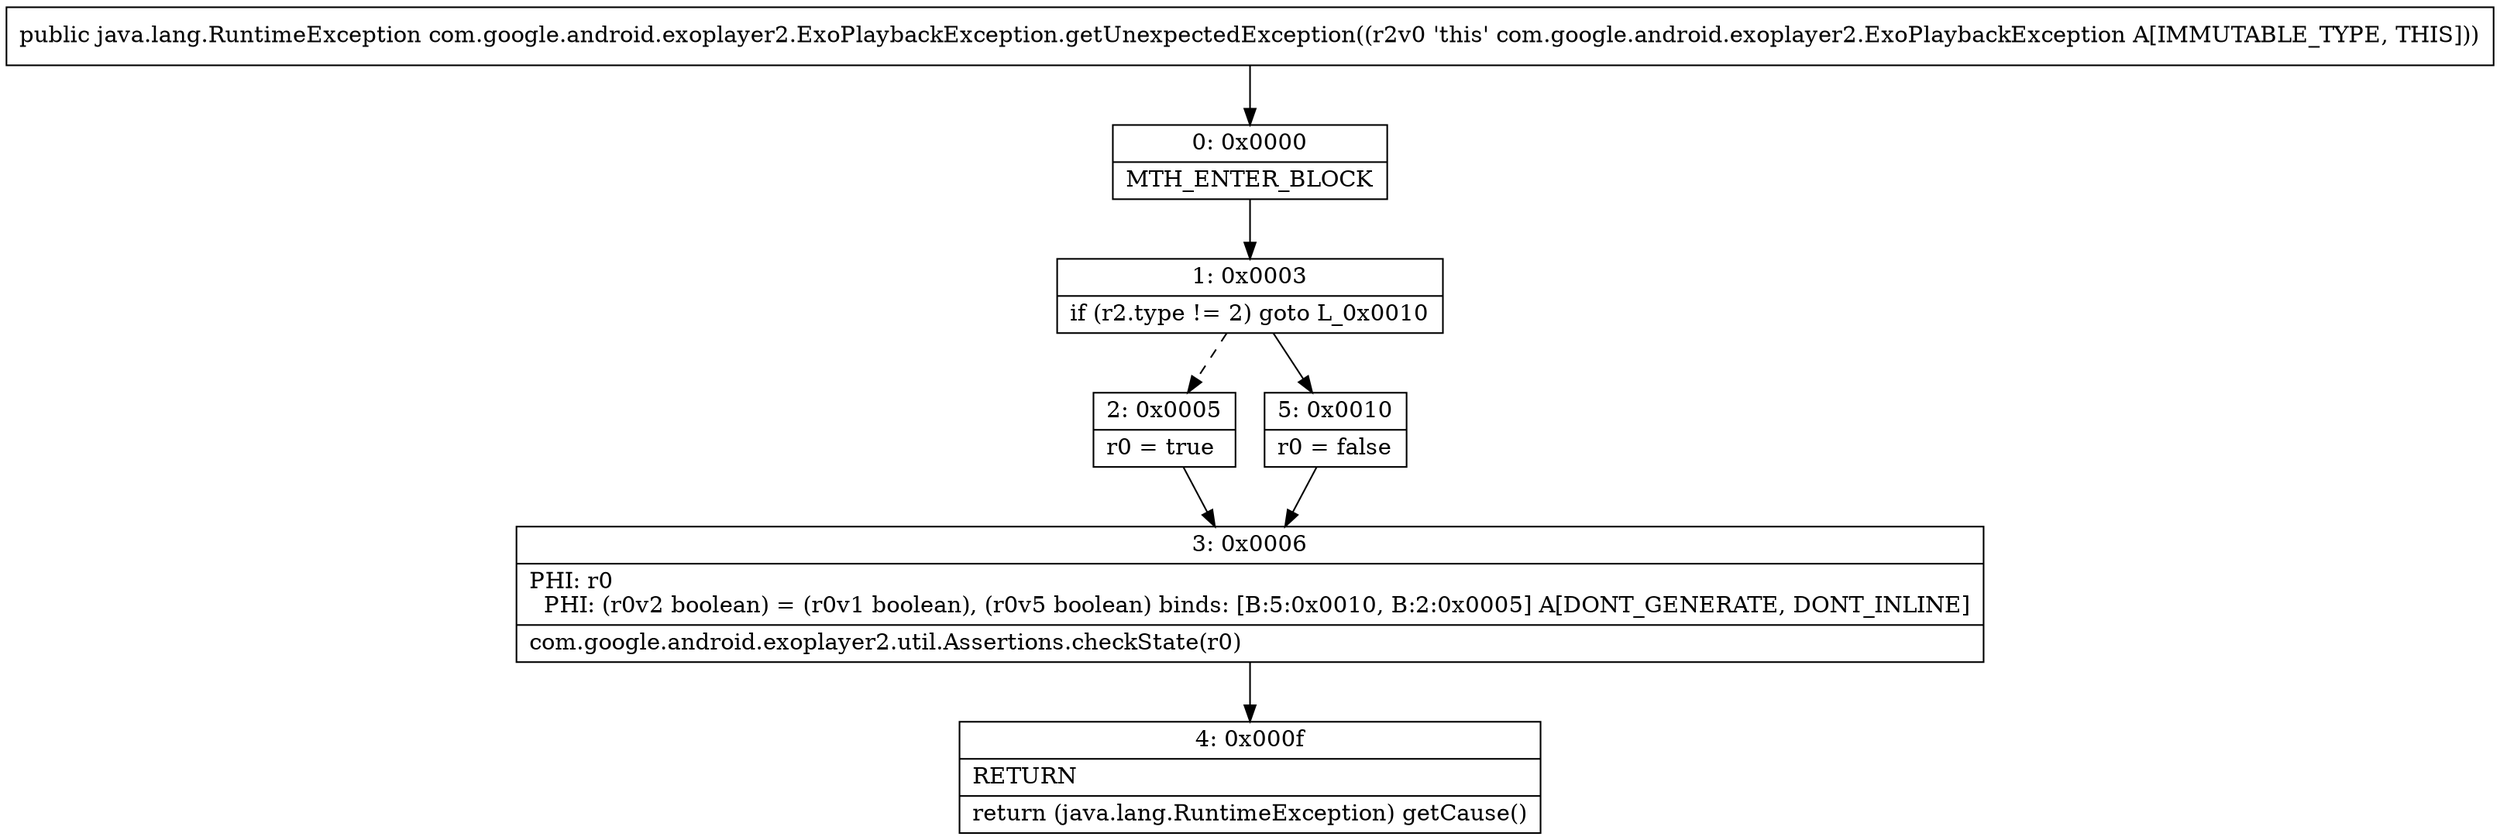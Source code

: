 digraph "CFG forcom.google.android.exoplayer2.ExoPlaybackException.getUnexpectedException()Ljava\/lang\/RuntimeException;" {
Node_0 [shape=record,label="{0\:\ 0x0000|MTH_ENTER_BLOCK\l}"];
Node_1 [shape=record,label="{1\:\ 0x0003|if (r2.type != 2) goto L_0x0010\l}"];
Node_2 [shape=record,label="{2\:\ 0x0005|r0 = true\l}"];
Node_3 [shape=record,label="{3\:\ 0x0006|PHI: r0 \l  PHI: (r0v2 boolean) = (r0v1 boolean), (r0v5 boolean) binds: [B:5:0x0010, B:2:0x0005] A[DONT_GENERATE, DONT_INLINE]\l|com.google.android.exoplayer2.util.Assertions.checkState(r0)\l}"];
Node_4 [shape=record,label="{4\:\ 0x000f|RETURN\l|return (java.lang.RuntimeException) getCause()\l}"];
Node_5 [shape=record,label="{5\:\ 0x0010|r0 = false\l}"];
MethodNode[shape=record,label="{public java.lang.RuntimeException com.google.android.exoplayer2.ExoPlaybackException.getUnexpectedException((r2v0 'this' com.google.android.exoplayer2.ExoPlaybackException A[IMMUTABLE_TYPE, THIS])) }"];
MethodNode -> Node_0;
Node_0 -> Node_1;
Node_1 -> Node_2[style=dashed];
Node_1 -> Node_5;
Node_2 -> Node_3;
Node_3 -> Node_4;
Node_5 -> Node_3;
}

